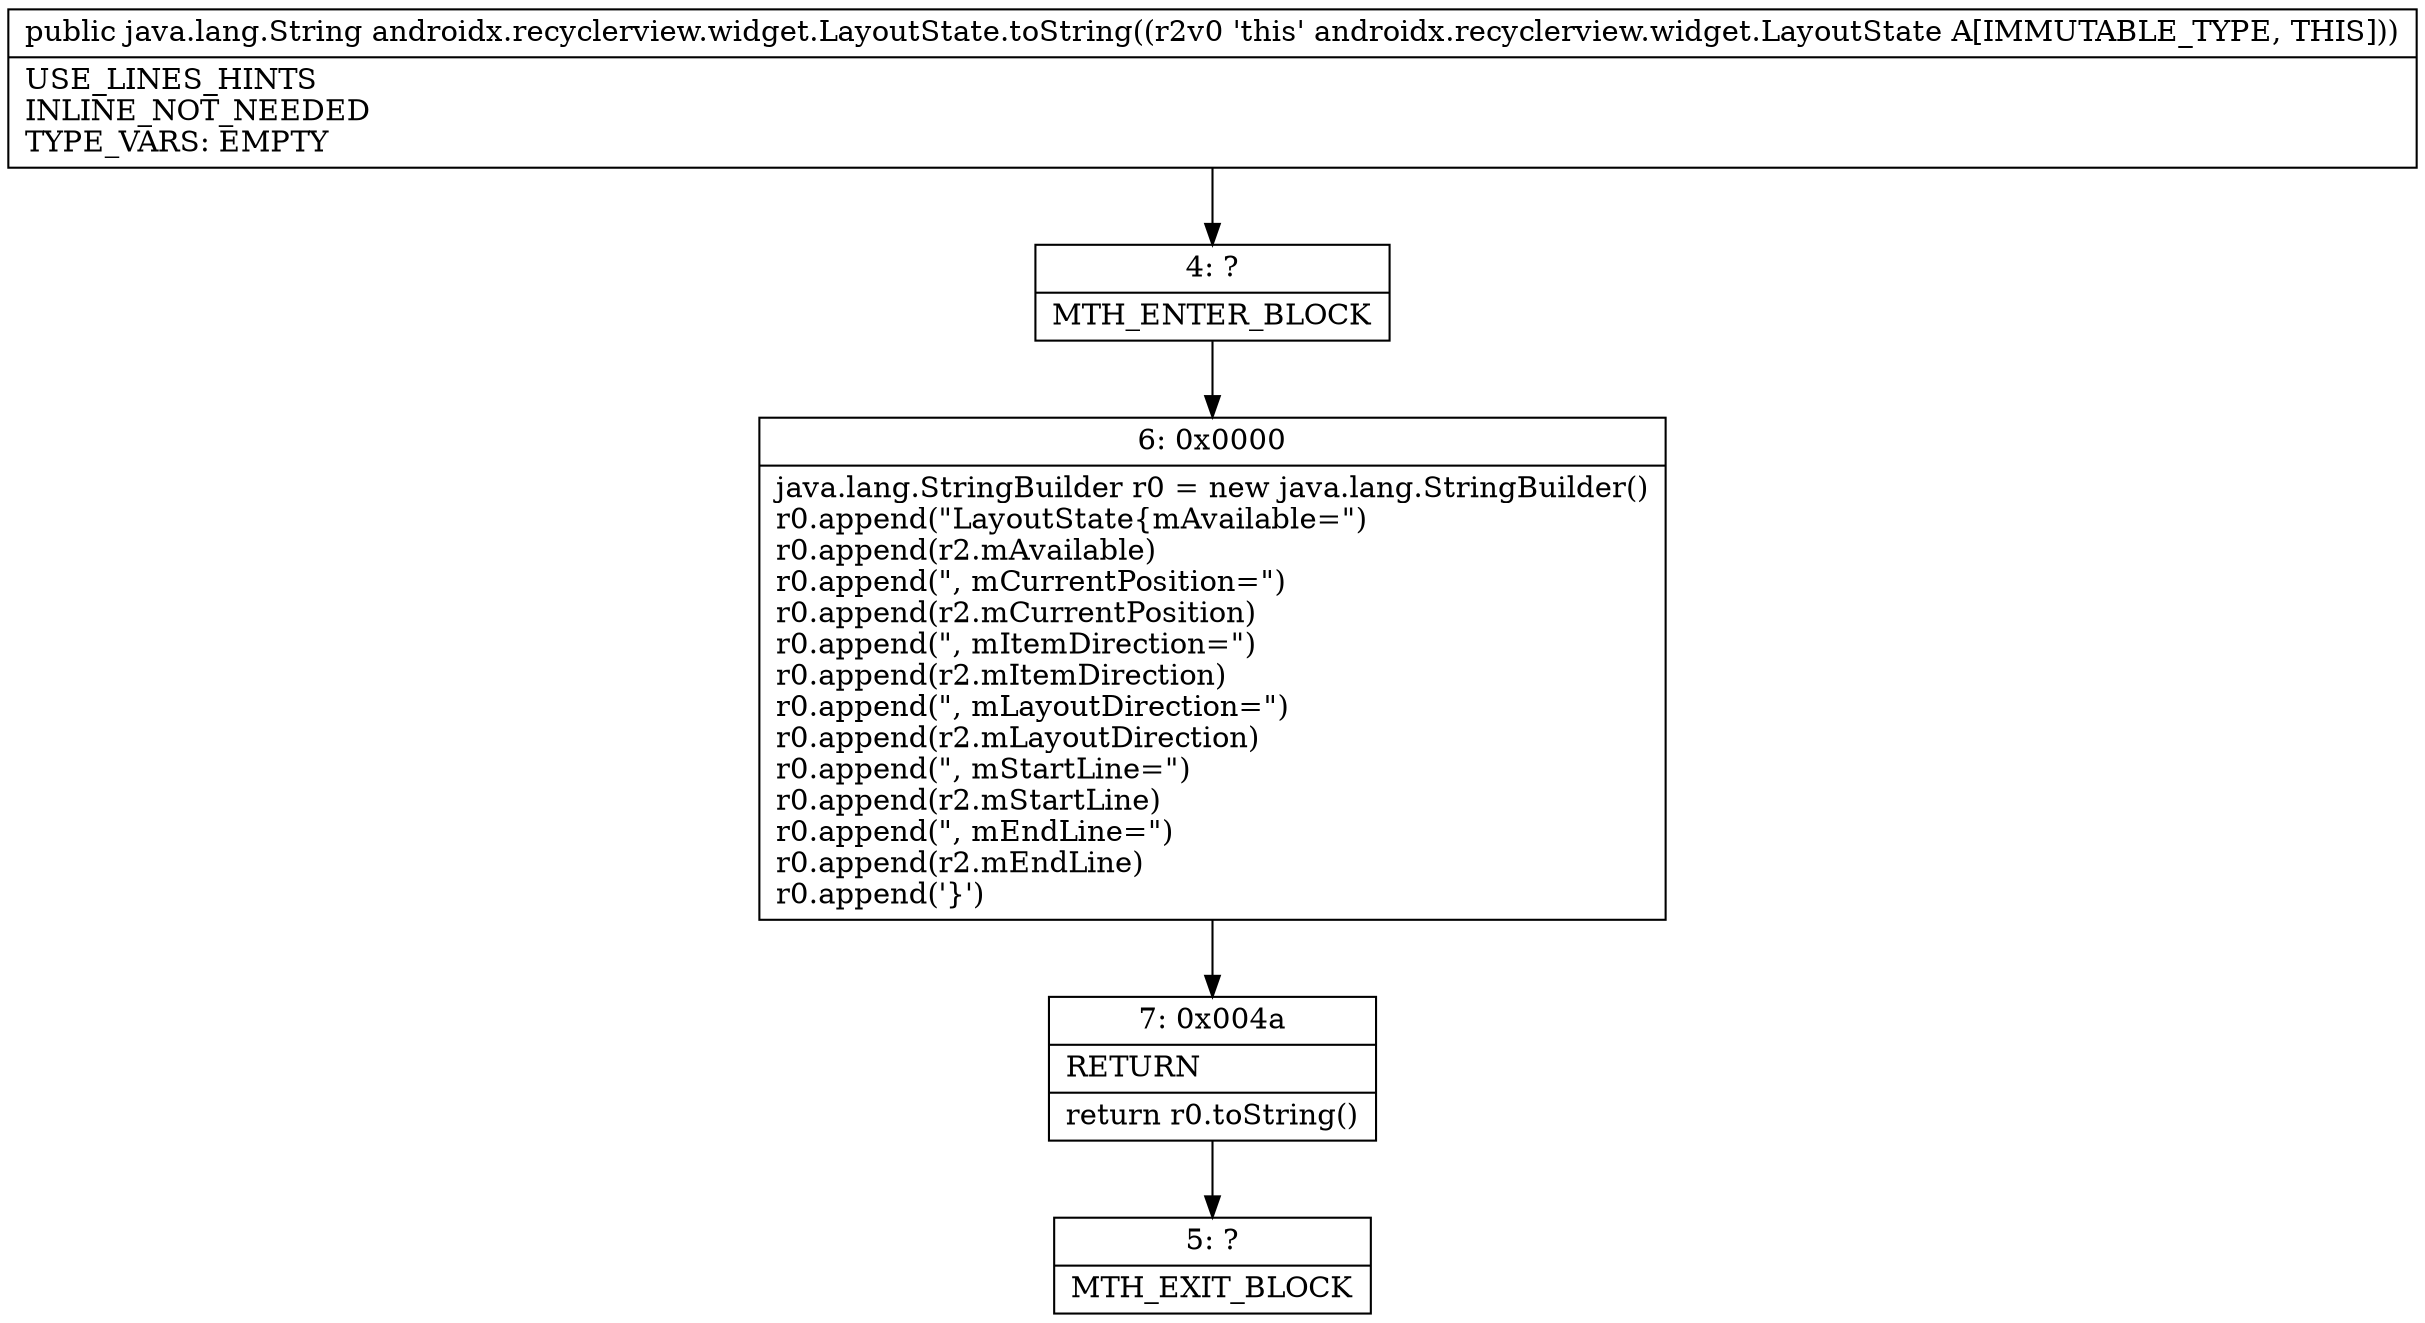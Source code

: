 digraph "CFG forandroidx.recyclerview.widget.LayoutState.toString()Ljava\/lang\/String;" {
Node_4 [shape=record,label="{4\:\ ?|MTH_ENTER_BLOCK\l}"];
Node_6 [shape=record,label="{6\:\ 0x0000|java.lang.StringBuilder r0 = new java.lang.StringBuilder()\lr0.append(\"LayoutState\{mAvailable=\")\lr0.append(r2.mAvailable)\lr0.append(\", mCurrentPosition=\")\lr0.append(r2.mCurrentPosition)\lr0.append(\", mItemDirection=\")\lr0.append(r2.mItemDirection)\lr0.append(\", mLayoutDirection=\")\lr0.append(r2.mLayoutDirection)\lr0.append(\", mStartLine=\")\lr0.append(r2.mStartLine)\lr0.append(\", mEndLine=\")\lr0.append(r2.mEndLine)\lr0.append('\}')\l}"];
Node_7 [shape=record,label="{7\:\ 0x004a|RETURN\l|return r0.toString()\l}"];
Node_5 [shape=record,label="{5\:\ ?|MTH_EXIT_BLOCK\l}"];
MethodNode[shape=record,label="{public java.lang.String androidx.recyclerview.widget.LayoutState.toString((r2v0 'this' androidx.recyclerview.widget.LayoutState A[IMMUTABLE_TYPE, THIS]))  | USE_LINES_HINTS\lINLINE_NOT_NEEDED\lTYPE_VARS: EMPTY\l}"];
MethodNode -> Node_4;Node_4 -> Node_6;
Node_6 -> Node_7;
Node_7 -> Node_5;
}

